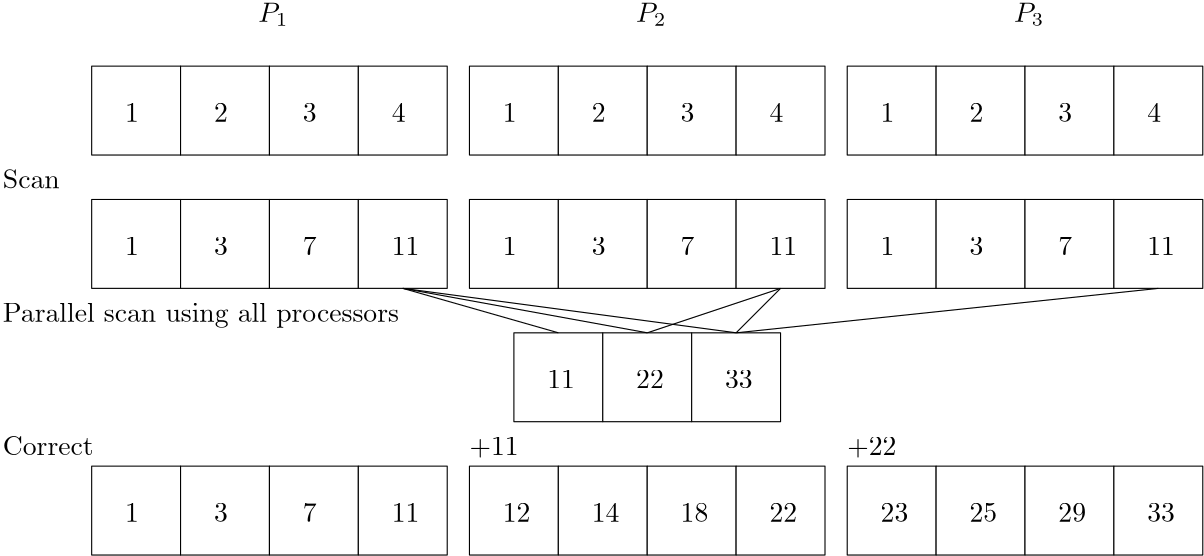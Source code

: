 <?xml version="1.0"?>
<!DOCTYPE ipe SYSTEM "ipe.dtd">
<ipe version="70005" creator="Ipe 7.1.2">
<info created="D:20120605181249" modified="D:20120612153018"/>
<ipestyle name="basic">
<symbol name="arrow/arc(spx)">
<path stroke="sym-stroke" fill="sym-stroke" pen="sym-pen">
0 0 m
-1 0.333 l
-1 -0.333 l
h
</path>
</symbol>
<symbol name="arrow/farc(spx)">
<path stroke="sym-stroke" fill="white" pen="sym-pen">
0 0 m
-1 0.333 l
-1 -0.333 l
h
</path>
</symbol>
<symbol name="mark/circle(sx)" transformations="translations">
<path fill="sym-stroke">
0.6 0 0 0.6 0 0 e
0.4 0 0 0.4 0 0 e
</path>
</symbol>
<symbol name="mark/disk(sx)" transformations="translations">
<path fill="sym-stroke">
0.6 0 0 0.6 0 0 e
</path>
</symbol>
<symbol name="mark/fdisk(sfx)" transformations="translations">
<group>
<path fill="sym-fill">
0.5 0 0 0.5 0 0 e
</path>
<path fill="sym-stroke" fillrule="eofill">
0.6 0 0 0.6 0 0 e
0.4 0 0 0.4 0 0 e
</path>
</group>
</symbol>
<symbol name="mark/box(sx)" transformations="translations">
<path fill="sym-stroke" fillrule="eofill">
-0.6 -0.6 m
0.6 -0.6 l
0.6 0.6 l
-0.6 0.6 l
h
-0.4 -0.4 m
0.4 -0.4 l
0.4 0.4 l
-0.4 0.4 l
h
</path>
</symbol>
<symbol name="mark/square(sx)" transformations="translations">
<path fill="sym-stroke">
-0.6 -0.6 m
0.6 -0.6 l
0.6 0.6 l
-0.6 0.6 l
h
</path>
</symbol>
<symbol name="mark/fsquare(sfx)" transformations="translations">
<group>
<path fill="sym-fill">
-0.5 -0.5 m
0.5 -0.5 l
0.5 0.5 l
-0.5 0.5 l
h
</path>
<path fill="sym-stroke" fillrule="eofill">
-0.6 -0.6 m
0.6 -0.6 l
0.6 0.6 l
-0.6 0.6 l
h
-0.4 -0.4 m
0.4 -0.4 l
0.4 0.4 l
-0.4 0.4 l
h
</path>
</group>
</symbol>
<symbol name="mark/cross(sx)" transformations="translations">
<group>
<path fill="sym-stroke">
-0.43 -0.57 m
0.57 0.43 l
0.43 0.57 l
-0.57 -0.43 l
h
</path>
<path fill="sym-stroke">
-0.43 0.57 m
0.57 -0.43 l
0.43 -0.57 l
-0.57 0.43 l
h
</path>
</group>
</symbol>
<symbol name="arrow/fnormal(spx)">
<path stroke="sym-stroke" fill="white" pen="sym-pen">
0 0 m
-1 0.333 l
-1 -0.333 l
h
</path>
</symbol>
<symbol name="arrow/pointed(spx)">
<path stroke="sym-stroke" fill="sym-stroke" pen="sym-pen">
0 0 m
-1 0.333 l
-0.8 0 l
-1 -0.333 l
h
</path>
</symbol>
<symbol name="arrow/fpointed(spx)">
<path stroke="sym-stroke" fill="white" pen="sym-pen">
0 0 m
-1 0.333 l
-0.8 0 l
-1 -0.333 l
h
</path>
</symbol>
<symbol name="arrow/linear(spx)">
<path stroke="sym-stroke" pen="sym-pen">
-1 0.333 m
0 0 l
-1 -0.333 l
</path>
</symbol>
<symbol name="arrow/fdouble(spx)">
<path stroke="sym-stroke" fill="white" pen="sym-pen">
0 0 m
-1 0.333 l
-1 -0.333 l
h
-1 0 m
-2 0.333 l
-2 -0.333 l
h
</path>
</symbol>
<symbol name="arrow/double(spx)">
<path stroke="sym-stroke" fill="sym-stroke" pen="sym-pen">
0 0 m
-1 0.333 l
-1 -0.333 l
h
-1 0 m
-2 0.333 l
-2 -0.333 l
h
</path>
</symbol>
<pen name="heavier" value="0.8"/>
<pen name="fat" value="1.2"/>
<pen name="ultrafat" value="2"/>
<symbolsize name="large" value="5"/>
<symbolsize name="small" value="2"/>
<symbolsize name="tiny" value="1.1"/>
<arrowsize name="large" value="10"/>
<arrowsize name="small" value="5"/>
<arrowsize name="tiny" value="3"/>
<color name="red" value="1 0 0"/>
<color name="green" value="0 1 0"/>
<color name="blue" value="0 0 1"/>
<color name="yellow" value="1 1 0"/>
<color name="orange" value="1 0.647 0"/>
<color name="gold" value="1 0.843 0"/>
<color name="purple" value="0.627 0.125 0.941"/>
<color name="gray" value="0.745"/>
<color name="brown" value="0.647 0.165 0.165"/>
<color name="navy" value="0 0 0.502"/>
<color name="pink" value="1 0.753 0.796"/>
<color name="seagreen" value="0.18 0.545 0.341"/>
<color name="turquoise" value="0.251 0.878 0.816"/>
<color name="violet" value="0.933 0.51 0.933"/>
<color name="darkblue" value="0 0 0.545"/>
<color name="darkcyan" value="0 0.545 0.545"/>
<color name="darkgray" value="0.663"/>
<color name="darkgreen" value="0 0.392 0"/>
<color name="darkmagenta" value="0.545 0 0.545"/>
<color name="darkorange" value="1 0.549 0"/>
<color name="darkred" value="0.545 0 0"/>
<color name="lightblue" value="0.678 0.847 0.902"/>
<color name="lightcyan" value="0.878 1 1"/>
<color name="lightgray" value="0.827"/>
<color name="lightgreen" value="0.565 0.933 0.565"/>
<color name="lightyellow" value="1 1 0.878"/>
<dashstyle name="dashed" value="[4] 0"/>
<dashstyle name="dotted" value="[1 3] 0"/>
<dashstyle name="dash dotted" value="[4 2 1 2] 0"/>
<dashstyle name="dash dot dotted" value="[4 2 1 2 1 2] 0"/>
<textsize name="large" value="\large"/>
<textsize name="Large" value="\Large"/>
<textsize name="LARGE" value="\LARGE"/>
<textsize name="huge" value="\huge"/>
<textsize name="Huge" value="\Huge"/>
<textsize name="small" value="\small"/>
<textsize name="footnote" value="\footnotesize"/>
<textsize name="tiny" value="\tiny"/>
<textstyle name="center" begin="\begin{center}" end="\end{center}"/>
<textstyle name="itemize" begin="\begin{itemize}" end="\end{itemize}"/>
<textstyle name="item" begin="\begin{itemize}\item{}" end="\end{itemize}"/>
<gridsize name="4 pts" value="4"/>
<gridsize name="8 pts (~3 mm)" value="8"/>
<gridsize name="16 pts (~6 mm)" value="16"/>
<gridsize name="32 pts (~12 mm)" value="32"/>
<gridsize name="10 pts (~3.5 mm)" value="10"/>
<gridsize name="20 pts (~7 mm)" value="20"/>
<gridsize name="14 pts (~5 mm)" value="14"/>
<gridsize name="28 pts (~10 mm)" value="28"/>
<gridsize name="56 pts (~20 mm)" value="56"/>
<anglesize name="90 deg" value="90"/>
<anglesize name="60 deg" value="60"/>
<anglesize name="45 deg" value="45"/>
<anglesize name="30 deg" value="30"/>
<anglesize name="22.5 deg" value="22.5"/>
<tiling name="falling" angle="-60" step="4" width="1"/>
<tiling name="rising" angle="30" step="4" width="1"/>
</ipestyle>
<page>
<layer name="alpha"/>
<view layers="alpha" active="alpha"/>
<path layer="alpha" stroke="black" fill="white">
64 768 m
64 736 l
96 736 l
96 768 l
h
</path>
<path matrix="1 0 0 1 32 0" stroke="black" fill="white">
64 768 m
64 736 l
96 736 l
96 768 l
h
</path>
<path matrix="1 0 0 1 64 0" stroke="black" fill="white">
64 768 m
64 736 l
96 736 l
96 768 l
h
</path>
<path matrix="1 0 0 1 96 0" stroke="black" fill="white">
64 768 m
64 736 l
96 736 l
96 768 l
h
</path>
<text matrix="1 0 0 1 4 4" transformations="translations" pos="72 744" stroke="black" type="label" width="4.981" height="6.42" depth="0" valign="baseline">1</text>
<text matrix="1 0 0 1 4 4" transformations="translations" pos="104 744" stroke="black" type="label" width="4.981" height="6.42" depth="0" valign="baseline">2</text>
<text matrix="1 0 0 1 68 4" transformations="translations" pos="72 744" stroke="black" type="label" width="4.981" height="6.42" depth="0" valign="baseline">3</text>
<text matrix="1 0 0 1 68 4" transformations="translations" pos="104 744" stroke="black" type="label" width="4.981" height="6.42" depth="0" valign="baseline">4</text>
<path matrix="1 0 0 1 136 0" stroke="black" fill="white">
64 768 m
64 736 l
96 736 l
96 768 l
h
</path>
<path matrix="1 0 0 1 168 0" stroke="black" fill="white">
64 768 m
64 736 l
96 736 l
96 768 l
h
</path>
<path matrix="1 0 0 1 200 0" stroke="black" fill="white">
64 768 m
64 736 l
96 736 l
96 768 l
h
</path>
<path matrix="1 0 0 1 232 0" stroke="black" fill="white">
64 768 m
64 736 l
96 736 l
96 768 l
h
</path>
<text matrix="1 0 0 1 140 4" transformations="translations" pos="72 744" stroke="black" type="label" width="4.981" height="6.42" depth="0" valign="baseline">1</text>
<text matrix="1 0 0 1 140 4" transformations="translations" pos="104 744" stroke="black" type="label" width="4.981" height="6.42" depth="0" valign="baseline">2</text>
<text matrix="1 0 0 1 204 4" transformations="translations" pos="72 744" stroke="black" type="label" width="4.981" height="6.42" depth="0" valign="baseline">3</text>
<text matrix="1 0 0 1 204 4" transformations="translations" pos="104 744" stroke="black" type="label" width="4.981" height="6.42" depth="0" valign="baseline">4</text>
<path matrix="1 0 0 1 272 0" stroke="black" fill="white">
64 768 m
64 736 l
96 736 l
96 768 l
h
</path>
<path matrix="1 0 0 1 304 0" stroke="black" fill="white">
64 768 m
64 736 l
96 736 l
96 768 l
h
</path>
<path matrix="1 0 0 1 336 0" stroke="black" fill="white">
64 768 m
64 736 l
96 736 l
96 768 l
h
</path>
<path matrix="1 0 0 1 368 0" stroke="black" fill="white">
64 768 m
64 736 l
96 736 l
96 768 l
h
</path>
<text matrix="1 0 0 1 276 4" transformations="translations" pos="72 744" stroke="black" type="label" width="4.981" height="6.42" depth="0" valign="baseline">1</text>
<text matrix="1 0 0 1 276 4" transformations="translations" pos="104 744" stroke="black" type="label" width="4.981" height="6.42" depth="0" valign="baseline">2</text>
<text matrix="1 0 0 1 340 4" transformations="translations" pos="72 744" stroke="black" type="label" width="4.981" height="6.42" depth="0" valign="baseline">3</text>
<text matrix="1 0 0 1 340 4" transformations="translations" pos="104 744" stroke="black" type="label" width="4.981" height="6.42" depth="0" valign="baseline">4</text>
<text matrix="1 0 0 1 12 0" transformations="translations" pos="112 784" stroke="black" type="label" width="10.866" height="6.812" depth="1.49" valign="baseline">$P_1$</text>
<text matrix="1 0 0 1 148 0" transformations="translations" pos="112 784" stroke="black" type="label" width="10.866" height="6.812" depth="1.49" valign="baseline">$P_2$</text>
<text matrix="1 0 0 1 284 0" transformations="translations" pos="112 784" stroke="black" type="label" width="10.866" height="6.812" depth="1.49" valign="baseline">$P_3$</text>
<path matrix="1 0 0 1 0 -48" stroke="black" fill="white">
64 768 m
64 736 l
96 736 l
96 768 l
h
</path>
<path matrix="1 0 0 1 32 -48" stroke="black" fill="white">
64 768 m
64 736 l
96 736 l
96 768 l
h
</path>
<path matrix="1 0 0 1 64 -48" stroke="black" fill="white">
64 768 m
64 736 l
96 736 l
96 768 l
h
</path>
<path matrix="1 0 0 1 96 -48" stroke="black" fill="white">
64 768 m
64 736 l
96 736 l
96 768 l
h
</path>
<text matrix="1 0 0 1 4 -44" transformations="translations" pos="72 744" stroke="black" type="label" width="4.981" height="6.42" depth="0" valign="baseline">1</text>
<text matrix="1 0 0 1 4 -44" transformations="translations" pos="104 744" stroke="black" type="label" width="4.981" height="6.42" depth="0" valign="baseline">3</text>
<text matrix="1 0 0 1 68 -44" transformations="translations" pos="72 744" stroke="black" type="label" width="4.981" height="6.42" depth="0" valign="baseline">7</text>
<text matrix="1 0 0 1 68 -44" transformations="translations" pos="104 744" stroke="black" type="label" width="9.963" height="6.42" depth="0" valign="baseline">11</text>
<path matrix="1 0 0 1 136 -48" stroke="black" fill="white">
64 768 m
64 736 l
96 736 l
96 768 l
h
</path>
<path matrix="1 0 0 1 168 -48" stroke="black" fill="white">
64 768 m
64 736 l
96 736 l
96 768 l
h
</path>
<path matrix="1 0 0 1 200 -48" stroke="black" fill="white">
64 768 m
64 736 l
96 736 l
96 768 l
h
</path>
<path matrix="1 0 0 1 232 -48" stroke="black" fill="white">
64 768 m
64 736 l
96 736 l
96 768 l
h
</path>
<text matrix="1 0 0 1 140 -44" transformations="translations" pos="72 744" stroke="black" type="label" width="4.981" height="6.42" depth="0" valign="baseline">1</text>
<text matrix="1 0 0 1 140 -44" transformations="translations" pos="104 744" stroke="black" type="label" width="4.981" height="6.42" depth="0" valign="baseline">3</text>
<text matrix="1 0 0 1 204 -44" transformations="translations" pos="72 744" stroke="black" type="label" width="4.981" height="6.42" depth="0" valign="baseline">7</text>
<text matrix="1 0 0 1 204 -44" transformations="translations" pos="104 744" stroke="black" type="label" width="9.963" height="6.42" depth="0" valign="baseline">11</text>
<path matrix="1 0 0 1 272 -48" stroke="black" fill="white">
64 768 m
64 736 l
96 736 l
96 768 l
h
</path>
<path matrix="1 0 0 1 304 -48" stroke="black" fill="white">
64 768 m
64 736 l
96 736 l
96 768 l
h
</path>
<path matrix="1 0 0 1 336 -48" stroke="black" fill="white">
64 768 m
64 736 l
96 736 l
96 768 l
h
</path>
<path matrix="1 0 0 1 368 -48" stroke="black" fill="white">
64 768 m
64 736 l
96 736 l
96 768 l
h
</path>
<text matrix="1 0 0 1 276 -44" transformations="translations" pos="72 744" stroke="black" type="label" width="4.981" height="6.42" depth="0" valign="baseline">1</text>
<text matrix="1 0 0 1 276 -44" transformations="translations" pos="104 744" stroke="black" type="label" width="4.981" height="6.42" depth="0" valign="baseline">3</text>
<text matrix="1 0 0 1 340 -44" transformations="translations" pos="72 744" stroke="black" type="label" width="4.981" height="6.42" depth="0" valign="baseline">7</text>
<text matrix="1 0 0 1 340 -44" transformations="translations" pos="104 744" stroke="black" type="label" width="9.963" height="6.42" depth="0" valign="baseline">11</text>
<text matrix="1 0 0 1 -80 -60" transformations="translations" pos="112 784" stroke="black" type="label" width="20.479" height="6.808" depth="0" valign="baseline">Scan</text>
<text matrix="1 0 0 1 -80 -108" transformations="translations" pos="112 784" stroke="black" type="label" width="142.743" height="6.926" depth="1.93" valign="baseline">Parallel scan using all processors</text>
<path matrix="1 0 0 1 152 -96" stroke="black" fill="white">
64 768 m
64 736 l
96 736 l
96 768 l
h
</path>
<path matrix="1 0 0 1 184 -96" stroke="black" fill="white">
64 768 m
64 736 l
96 736 l
96 768 l
h
</path>
<path matrix="1 0 0 1 216 -96" stroke="black" fill="white">
64 768 m
64 736 l
96 736 l
96 768 l
h
</path>
<text matrix="1 0 0 1 124 -92" transformations="translations" pos="104 744" stroke="black" type="label" width="9.963" height="6.42" depth="0" valign="baseline">11</text>
<text matrix="1 0 0 1 188 -92" transformations="translations" pos="72 744" stroke="black" type="label" width="9.963" height="6.42" depth="0" valign="baseline">22</text>
<text matrix="1 0 0 1 188 -92" transformations="translations" pos="104 744" stroke="black" type="label" width="9.963" height="6.42" depth="0" valign="baseline">33</text>
<path stroke="black">
176 688 m
232 672 l
</path>
<path stroke="black">
312 688 m
264 672 l
</path>
<path stroke="black">
448 688 m
296 672 l
</path>
<path stroke="black">
176 688 m
264 672 l
</path>
<path stroke="black">
176 688 m
296 672 l
</path>
<path stroke="black">
312 688 m
296 672 l
</path>
<text matrix="1 0 0 1 -80 -156" transformations="translations" pos="112 784" stroke="black" type="label" width="32.711" height="6.808" depth="0" valign="baseline">Correct</text>
<path matrix="1 0 0 1 0 -144" stroke="black" fill="white">
64 768 m
64 736 l
96 736 l
96 768 l
h
</path>
<path matrix="1 0 0 1 32 -144" stroke="black" fill="white">
64 768 m
64 736 l
96 736 l
96 768 l
h
</path>
<path matrix="1 0 0 1 64 -144" stroke="black" fill="white">
64 768 m
64 736 l
96 736 l
96 768 l
h
</path>
<path matrix="1 0 0 1 96 -144" stroke="black" fill="white">
64 768 m
64 736 l
96 736 l
96 768 l
h
</path>
<text matrix="1 0 0 1 4 -140" transformations="translations" pos="72 744" stroke="black" type="label" width="4.981" height="6.42" depth="0" valign="baseline">1</text>
<text matrix="1 0 0 1 4 -140" transformations="translations" pos="104 744" stroke="black" type="label" width="4.981" height="6.42" depth="0" valign="baseline">3</text>
<text matrix="1 0 0 1 68 -140" transformations="translations" pos="72 744" stroke="black" type="label" width="4.981" height="6.42" depth="0" valign="baseline">7</text>
<text matrix="1 0 0 1 68 -140" transformations="translations" pos="104 744" stroke="black" type="label" width="9.963" height="6.42" depth="0" valign="baseline">11</text>
<path matrix="1 0 0 1 136 -144" stroke="black" fill="white">
64 768 m
64 736 l
96 736 l
96 768 l
h
</path>
<path matrix="1 0 0 1 168 -144" stroke="black" fill="white">
64 768 m
64 736 l
96 736 l
96 768 l
h
</path>
<path matrix="1 0 0 1 200 -144" stroke="black" fill="white">
64 768 m
64 736 l
96 736 l
96 768 l
h
</path>
<path matrix="1 0 0 1 232 -144" stroke="black" fill="white">
64 768 m
64 736 l
96 736 l
96 768 l
h
</path>
<text matrix="1 0 0 1 140 -140" transformations="translations" pos="72 744" stroke="black" type="label" width="9.963" height="6.42" depth="0" valign="baseline">12</text>
<text matrix="1 0 0 1 140 -140" transformations="translations" pos="104 744" stroke="black" type="label" width="9.963" height="6.42" depth="0" valign="baseline">14</text>
<text matrix="1 0 0 1 204 -140" transformations="translations" pos="72 744" stroke="black" type="label" width="9.963" height="6.42" depth="0" valign="baseline">18</text>
<text matrix="1 0 0 1 204 -140" transformations="translations" pos="104 744" stroke="black" type="label" width="9.963" height="6.42" depth="0" valign="baseline">22</text>
<path matrix="1 0 0 1 272 -144" stroke="black" fill="white">
64 768 m
64 736 l
96 736 l
96 768 l
h
</path>
<path matrix="1 0 0 1 304 -144" stroke="black" fill="white">
64 768 m
64 736 l
96 736 l
96 768 l
h
</path>
<path matrix="1 0 0 1 336 -144" stroke="black" fill="white">
64 768 m
64 736 l
96 736 l
96 768 l
h
</path>
<path matrix="1 0 0 1 368 -144" stroke="black" fill="white">
64 768 m
64 736 l
96 736 l
96 768 l
h
</path>
<text matrix="1 0 0 1 276 -140" transformations="translations" pos="72 744" stroke="black" type="label" width="9.963" height="6.42" depth="0" valign="baseline">23</text>
<text matrix="1 0 0 1 276 -140" transformations="translations" pos="104 744" stroke="black" type="label" width="9.963" height="6.42" depth="0" valign="baseline">25</text>
<text matrix="1 0 0 1 340 -140" transformations="translations" pos="72 744" stroke="black" type="label" width="9.963" height="6.42" depth="0" valign="baseline">29</text>
<text matrix="1 0 0 1 340 -140" transformations="translations" pos="104 744" stroke="black" type="label" width="9.963" height="6.42" depth="0" valign="baseline">33</text>
<text matrix="1 0 0 1 88 -156" transformations="translations" pos="112 784" stroke="black" type="label" width="17.711" height="6.421" depth="0.83" valign="baseline">+11</text>
<text transformations="translations" pos="336 628" stroke="black" type="label" width="17.711" height="6.421" depth="0.83" valign="baseline">+22</text>
</page>
</ipe>
